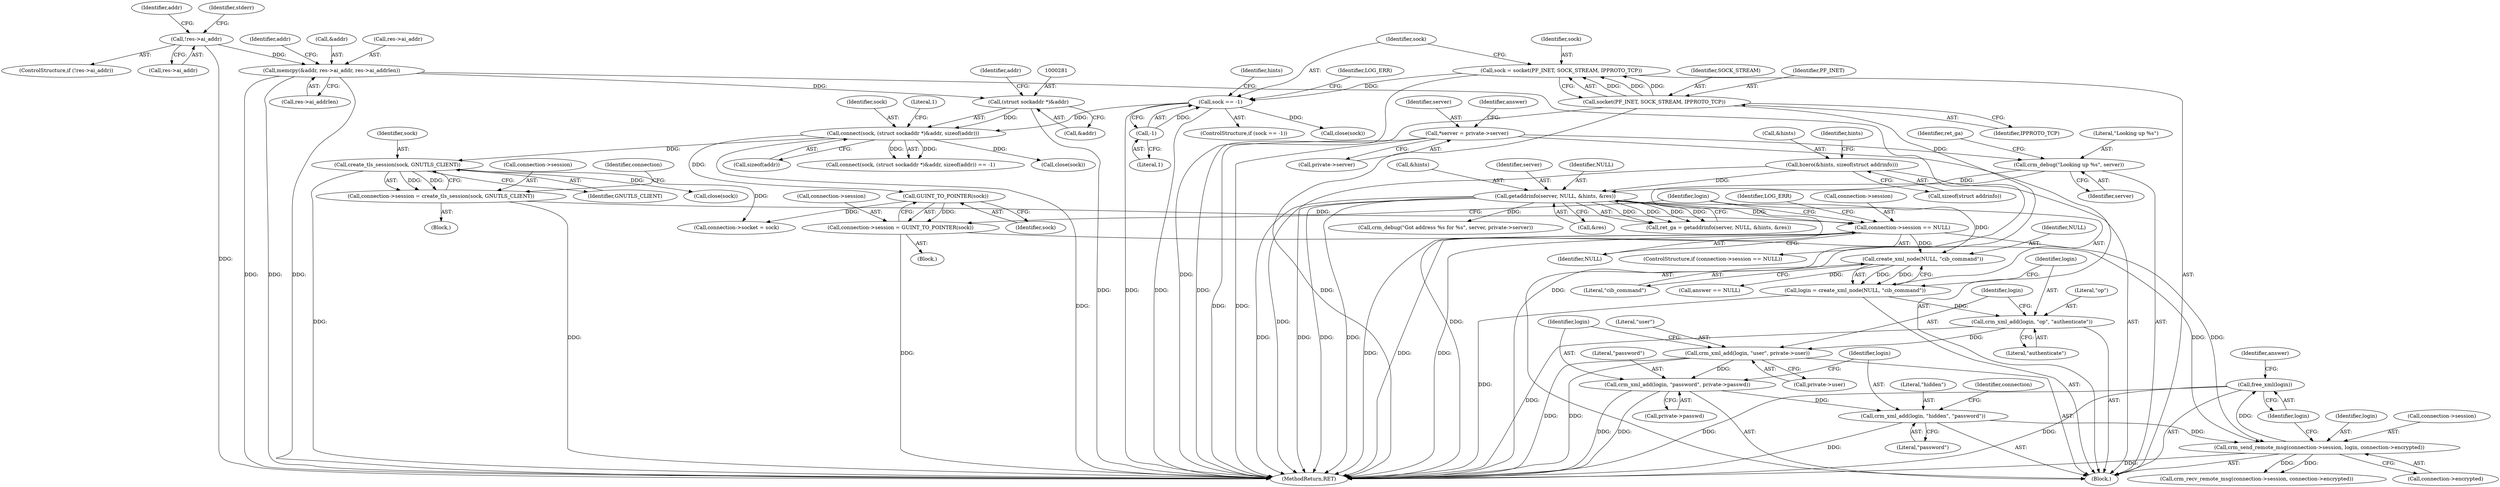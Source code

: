 digraph "1_pacemaker_564f7cc2a51dcd2f28ab12a13394f31be5aa3c93_10@pointer" {
"1000379" [label="(Call,free_xml(login))"];
"1000371" [label="(Call,crm_send_remote_msg(connection->session, login, connection->encrypted))"];
"1000318" [label="(Call,connection->session == NULL)"];
"1000310" [label="(Call,connection->session = create_tls_session(sock, GNUTLS_CLIENT))"];
"1000314" [label="(Call,create_tls_session(sock, GNUTLS_CLIENT))"];
"1000278" [label="(Call,connect(sock, (struct sockaddr *)&addr, sizeof(addr)))"];
"1000158" [label="(Call,sock == -1)"];
"1000151" [label="(Call,sock = socket(PF_INET, SOCK_STREAM, IPPROTO_TCP))"];
"1000153" [label="(Call,socket(PF_INET, SOCK_STREAM, IPPROTO_TCP))"];
"1000160" [label="(Call,-1)"];
"1000280" [label="(Call,(struct sockaddr *)&addr)"];
"1000259" [label="(Call,memcpy(&addr, res->ai_addr, res->ai_addrlen))"];
"1000249" [label="(Call,!res->ai_addr)"];
"1000213" [label="(Call,getaddrinfo(server, NULL, &hints, &res))"];
"1000208" [label="(Call,crm_debug(\"Looking up %s\", server))"];
"1000124" [label="(Call,*server = private->server)"];
"1000169" [label="(Call,bzero(&hints, sizeof(struct addrinfo)))"];
"1000340" [label="(Call,connection->session = GUINT_TO_POINTER(sock))"];
"1000344" [label="(Call,GUINT_TO_POINTER(sock))"];
"1000367" [label="(Call,crm_xml_add(login, \"hidden\", \"password\"))"];
"1000361" [label="(Call,crm_xml_add(login, \"password\", private->passwd))"];
"1000355" [label="(Call,crm_xml_add(login, \"user\", private->user))"];
"1000351" [label="(Call,crm_xml_add(login, \"op\", \"authenticate\"))"];
"1000346" [label="(Call,login = create_xml_node(NULL, \"cib_command\"))"];
"1000348" [label="(Call,create_xml_node(NULL, \"cib_command\"))"];
"1000208" [label="(Call,crm_debug(\"Looking up %s\", server))"];
"1000250" [label="(Call,res->ai_addr)"];
"1000277" [label="(Call,connect(sock, (struct sockaddr *)&addr, sizeof(addr)) == -1)"];
"1000212" [label="(Identifier,ret_ga)"];
"1000282" [label="(Call,&addr)"];
"1000369" [label="(Literal,\"hidden\")"];
"1000210" [label="(Identifier,server)"];
"1000364" [label="(Call,private->passwd)"];
"1000325" [label="(Identifier,LOG_ERR)"];
"1000347" [label="(Identifier,login)"];
"1000278" [label="(Call,connect(sock, (struct sockaddr *)&addr, sizeof(addr)))"];
"1000357" [label="(Literal,\"user\")"];
"1000216" [label="(Call,&hints)"];
"1000164" [label="(Identifier,LOG_ERR)"];
"1000345" [label="(Identifier,sock)"];
"1000161" [label="(Literal,1)"];
"1000362" [label="(Identifier,login)"];
"1000152" [label="(Identifier,sock)"];
"1000260" [label="(Call,&addr)"];
"1000453" [label="(Call,connection->socket = sock)"];
"1000211" [label="(Call,ret_ga = getaddrinfo(server, NULL, &hints, &res))"];
"1000363" [label="(Literal,\"password\")"];
"1000249" [label="(Call,!res->ai_addr)"];
"1000382" [label="(Identifier,answer)"];
"1000371" [label="(Call,crm_send_remote_msg(connection->session, login, connection->encrypted))"];
"1000171" [label="(Identifier,hints)"];
"1000285" [label="(Identifier,addr)"];
"1000159" [label="(Identifier,sock)"];
"1000368" [label="(Identifier,login)"];
"1000170" [label="(Call,&hints)"];
"1000373" [label="(Identifier,connection)"];
"1000158" [label="(Call,sock == -1)"];
"1000311" [label="(Call,connection->session)"];
"1000340" [label="(Call,connection->session = GUINT_TO_POINTER(sock))"];
"1000305" [label="(Block,)"];
"1000151" [label="(Call,sock = socket(PF_INET, SOCK_STREAM, IPPROTO_TCP))"];
"1000214" [label="(Identifier,server)"];
"1000361" [label="(Call,crm_xml_add(login, \"password\", private->passwd))"];
"1000172" [label="(Call,sizeof(struct addrinfo))"];
"1000261" [label="(Identifier,addr)"];
"1000265" [label="(Call,res->ai_addrlen)"];
"1000322" [label="(Identifier,NULL)"];
"1000350" [label="(Literal,\"cib_command\")"];
"1000160" [label="(Call,-1)"];
"1000280" [label="(Call,(struct sockaddr *)&addr)"];
"1000318" [label="(Call,connection->session == NULL)"];
"1000155" [label="(Identifier,SOCK_STREAM)"];
"1000248" [label="(ControlStructure,if (!res->ai_addr))"];
"1000375" [label="(Identifier,login)"];
"1000314" [label="(Call,create_tls_session(sock, GNUTLS_CLIENT))"];
"1000383" [label="(Call,crm_recv_remote_msg(connection->session, connection->encrypted))"];
"1000156" [label="(Identifier,IPPROTO_TCP)"];
"1000134" [label="(Identifier,answer)"];
"1000376" [label="(Call,connection->encrypted)"];
"1000262" [label="(Call,res->ai_addr)"];
"1000380" [label="(Identifier,login)"];
"1000341" [label="(Call,connection->session)"];
"1000125" [label="(Identifier,server)"];
"1000310" [label="(Call,connection->session = create_tls_session(sock, GNUTLS_CLIENT))"];
"1000346" [label="(Call,login = create_xml_node(NULL, \"cib_command\"))"];
"1000320" [label="(Identifier,connection)"];
"1000344" [label="(Call,GUINT_TO_POINTER(sock))"];
"1000352" [label="(Identifier,login)"];
"1000349" [label="(Identifier,NULL)"];
"1000331" [label="(Call,close(sock))"];
"1000124" [label="(Call,*server = private->server)"];
"1000473" [label="(MethodReturn,RET)"];
"1000215" [label="(Identifier,NULL)"];
"1000126" [label="(Call,private->server)"];
"1000154" [label="(Identifier,PF_INET)"];
"1000356" [label="(Identifier,login)"];
"1000279" [label="(Identifier,sock)"];
"1000157" [label="(ControlStructure,if (sock == -1))"];
"1000287" [label="(Literal,1)"];
"1000370" [label="(Literal,\"password\")"];
"1000296" [label="(Call,close(sock))"];
"1000367" [label="(Call,crm_xml_add(login, \"hidden\", \"password\"))"];
"1000379" [label="(Call,free_xml(login))"];
"1000372" [label="(Call,connection->session)"];
"1000242" [label="(Call,crm_debug(\"Got address %s for %s\", server, private->server))"];
"1000317" [label="(ControlStructure,if (connection->session == NULL))"];
"1000259" [label="(Call,memcpy(&addr, res->ai_addr, res->ai_addrlen))"];
"1000339" [label="(Block,)"];
"1000209" [label="(Literal,\"Looking up %s\")"];
"1000394" [label="(Call,answer == NULL)"];
"1000284" [label="(Call,sizeof(addr))"];
"1000110" [label="(Block,)"];
"1000227" [label="(Call,close(sock))"];
"1000169" [label="(Call,bzero(&hints, sizeof(struct addrinfo)))"];
"1000153" [label="(Call,socket(PF_INET, SOCK_STREAM, IPPROTO_TCP))"];
"1000270" [label="(Identifier,addr)"];
"1000255" [label="(Identifier,stderr)"];
"1000351" [label="(Call,crm_xml_add(login, \"op\", \"authenticate\"))"];
"1000213" [label="(Call,getaddrinfo(server, NULL, &hints, &res))"];
"1000218" [label="(Call,&res)"];
"1000348" [label="(Call,create_xml_node(NULL, \"cib_command\"))"];
"1000315" [label="(Identifier,sock)"];
"1000354" [label="(Literal,\"authenticate\")"];
"1000176" [label="(Identifier,hints)"];
"1000355" [label="(Call,crm_xml_add(login, \"user\", private->user))"];
"1000319" [label="(Call,connection->session)"];
"1000316" [label="(Identifier,GNUTLS_CLIENT)"];
"1000353" [label="(Literal,\"op\")"];
"1000358" [label="(Call,private->user)"];
"1000379" -> "1000110"  [label="AST: "];
"1000379" -> "1000380"  [label="CFG: "];
"1000380" -> "1000379"  [label="AST: "];
"1000382" -> "1000379"  [label="CFG: "];
"1000379" -> "1000473"  [label="DDG: "];
"1000379" -> "1000473"  [label="DDG: "];
"1000371" -> "1000379"  [label="DDG: "];
"1000371" -> "1000110"  [label="AST: "];
"1000371" -> "1000376"  [label="CFG: "];
"1000372" -> "1000371"  [label="AST: "];
"1000375" -> "1000371"  [label="AST: "];
"1000376" -> "1000371"  [label="AST: "];
"1000380" -> "1000371"  [label="CFG: "];
"1000371" -> "1000473"  [label="DDG: "];
"1000318" -> "1000371"  [label="DDG: "];
"1000340" -> "1000371"  [label="DDG: "];
"1000367" -> "1000371"  [label="DDG: "];
"1000371" -> "1000383"  [label="DDG: "];
"1000371" -> "1000383"  [label="DDG: "];
"1000318" -> "1000317"  [label="AST: "];
"1000318" -> "1000322"  [label="CFG: "];
"1000319" -> "1000318"  [label="AST: "];
"1000322" -> "1000318"  [label="AST: "];
"1000325" -> "1000318"  [label="CFG: "];
"1000347" -> "1000318"  [label="CFG: "];
"1000318" -> "1000473"  [label="DDG: "];
"1000318" -> "1000473"  [label="DDG: "];
"1000318" -> "1000473"  [label="DDG: "];
"1000310" -> "1000318"  [label="DDG: "];
"1000213" -> "1000318"  [label="DDG: "];
"1000318" -> "1000348"  [label="DDG: "];
"1000310" -> "1000305"  [label="AST: "];
"1000310" -> "1000314"  [label="CFG: "];
"1000311" -> "1000310"  [label="AST: "];
"1000314" -> "1000310"  [label="AST: "];
"1000320" -> "1000310"  [label="CFG: "];
"1000310" -> "1000473"  [label="DDG: "];
"1000314" -> "1000310"  [label="DDG: "];
"1000314" -> "1000310"  [label="DDG: "];
"1000314" -> "1000316"  [label="CFG: "];
"1000315" -> "1000314"  [label="AST: "];
"1000316" -> "1000314"  [label="AST: "];
"1000314" -> "1000473"  [label="DDG: "];
"1000278" -> "1000314"  [label="DDG: "];
"1000314" -> "1000331"  [label="DDG: "];
"1000314" -> "1000453"  [label="DDG: "];
"1000278" -> "1000277"  [label="AST: "];
"1000278" -> "1000284"  [label="CFG: "];
"1000279" -> "1000278"  [label="AST: "];
"1000280" -> "1000278"  [label="AST: "];
"1000284" -> "1000278"  [label="AST: "];
"1000287" -> "1000278"  [label="CFG: "];
"1000278" -> "1000473"  [label="DDG: "];
"1000278" -> "1000277"  [label="DDG: "];
"1000278" -> "1000277"  [label="DDG: "];
"1000158" -> "1000278"  [label="DDG: "];
"1000280" -> "1000278"  [label="DDG: "];
"1000278" -> "1000296"  [label="DDG: "];
"1000278" -> "1000344"  [label="DDG: "];
"1000158" -> "1000157"  [label="AST: "];
"1000158" -> "1000160"  [label="CFG: "];
"1000159" -> "1000158"  [label="AST: "];
"1000160" -> "1000158"  [label="AST: "];
"1000164" -> "1000158"  [label="CFG: "];
"1000171" -> "1000158"  [label="CFG: "];
"1000158" -> "1000473"  [label="DDG: "];
"1000158" -> "1000473"  [label="DDG: "];
"1000151" -> "1000158"  [label="DDG: "];
"1000160" -> "1000158"  [label="DDG: "];
"1000158" -> "1000227"  [label="DDG: "];
"1000151" -> "1000110"  [label="AST: "];
"1000151" -> "1000153"  [label="CFG: "];
"1000152" -> "1000151"  [label="AST: "];
"1000153" -> "1000151"  [label="AST: "];
"1000159" -> "1000151"  [label="CFG: "];
"1000151" -> "1000473"  [label="DDG: "];
"1000153" -> "1000151"  [label="DDG: "];
"1000153" -> "1000151"  [label="DDG: "];
"1000153" -> "1000151"  [label="DDG: "];
"1000153" -> "1000156"  [label="CFG: "];
"1000154" -> "1000153"  [label="AST: "];
"1000155" -> "1000153"  [label="AST: "];
"1000156" -> "1000153"  [label="AST: "];
"1000153" -> "1000473"  [label="DDG: "];
"1000153" -> "1000473"  [label="DDG: "];
"1000153" -> "1000473"  [label="DDG: "];
"1000160" -> "1000161"  [label="CFG: "];
"1000161" -> "1000160"  [label="AST: "];
"1000280" -> "1000282"  [label="CFG: "];
"1000281" -> "1000280"  [label="AST: "];
"1000282" -> "1000280"  [label="AST: "];
"1000285" -> "1000280"  [label="CFG: "];
"1000280" -> "1000473"  [label="DDG: "];
"1000259" -> "1000280"  [label="DDG: "];
"1000259" -> "1000110"  [label="AST: "];
"1000259" -> "1000265"  [label="CFG: "];
"1000260" -> "1000259"  [label="AST: "];
"1000262" -> "1000259"  [label="AST: "];
"1000265" -> "1000259"  [label="AST: "];
"1000270" -> "1000259"  [label="CFG: "];
"1000259" -> "1000473"  [label="DDG: "];
"1000259" -> "1000473"  [label="DDG: "];
"1000259" -> "1000473"  [label="DDG: "];
"1000249" -> "1000259"  [label="DDG: "];
"1000249" -> "1000248"  [label="AST: "];
"1000249" -> "1000250"  [label="CFG: "];
"1000250" -> "1000249"  [label="AST: "];
"1000255" -> "1000249"  [label="CFG: "];
"1000261" -> "1000249"  [label="CFG: "];
"1000249" -> "1000473"  [label="DDG: "];
"1000213" -> "1000211"  [label="AST: "];
"1000213" -> "1000218"  [label="CFG: "];
"1000214" -> "1000213"  [label="AST: "];
"1000215" -> "1000213"  [label="AST: "];
"1000216" -> "1000213"  [label="AST: "];
"1000218" -> "1000213"  [label="AST: "];
"1000211" -> "1000213"  [label="CFG: "];
"1000213" -> "1000473"  [label="DDG: "];
"1000213" -> "1000473"  [label="DDG: "];
"1000213" -> "1000473"  [label="DDG: "];
"1000213" -> "1000473"  [label="DDG: "];
"1000213" -> "1000211"  [label="DDG: "];
"1000213" -> "1000211"  [label="DDG: "];
"1000213" -> "1000211"  [label="DDG: "];
"1000213" -> "1000211"  [label="DDG: "];
"1000208" -> "1000213"  [label="DDG: "];
"1000169" -> "1000213"  [label="DDG: "];
"1000213" -> "1000242"  [label="DDG: "];
"1000213" -> "1000348"  [label="DDG: "];
"1000208" -> "1000110"  [label="AST: "];
"1000208" -> "1000210"  [label="CFG: "];
"1000209" -> "1000208"  [label="AST: "];
"1000210" -> "1000208"  [label="AST: "];
"1000212" -> "1000208"  [label="CFG: "];
"1000208" -> "1000473"  [label="DDG: "];
"1000124" -> "1000208"  [label="DDG: "];
"1000124" -> "1000110"  [label="AST: "];
"1000124" -> "1000126"  [label="CFG: "];
"1000125" -> "1000124"  [label="AST: "];
"1000126" -> "1000124"  [label="AST: "];
"1000134" -> "1000124"  [label="CFG: "];
"1000124" -> "1000473"  [label="DDG: "];
"1000124" -> "1000473"  [label="DDG: "];
"1000169" -> "1000110"  [label="AST: "];
"1000169" -> "1000172"  [label="CFG: "];
"1000170" -> "1000169"  [label="AST: "];
"1000172" -> "1000169"  [label="AST: "];
"1000176" -> "1000169"  [label="CFG: "];
"1000169" -> "1000473"  [label="DDG: "];
"1000340" -> "1000339"  [label="AST: "];
"1000340" -> "1000344"  [label="CFG: "];
"1000341" -> "1000340"  [label="AST: "];
"1000344" -> "1000340"  [label="AST: "];
"1000347" -> "1000340"  [label="CFG: "];
"1000340" -> "1000473"  [label="DDG: "];
"1000344" -> "1000340"  [label="DDG: "];
"1000344" -> "1000345"  [label="CFG: "];
"1000345" -> "1000344"  [label="AST: "];
"1000344" -> "1000453"  [label="DDG: "];
"1000367" -> "1000110"  [label="AST: "];
"1000367" -> "1000370"  [label="CFG: "];
"1000368" -> "1000367"  [label="AST: "];
"1000369" -> "1000367"  [label="AST: "];
"1000370" -> "1000367"  [label="AST: "];
"1000373" -> "1000367"  [label="CFG: "];
"1000367" -> "1000473"  [label="DDG: "];
"1000361" -> "1000367"  [label="DDG: "];
"1000361" -> "1000110"  [label="AST: "];
"1000361" -> "1000364"  [label="CFG: "];
"1000362" -> "1000361"  [label="AST: "];
"1000363" -> "1000361"  [label="AST: "];
"1000364" -> "1000361"  [label="AST: "];
"1000368" -> "1000361"  [label="CFG: "];
"1000361" -> "1000473"  [label="DDG: "];
"1000361" -> "1000473"  [label="DDG: "];
"1000355" -> "1000361"  [label="DDG: "];
"1000355" -> "1000110"  [label="AST: "];
"1000355" -> "1000358"  [label="CFG: "];
"1000356" -> "1000355"  [label="AST: "];
"1000357" -> "1000355"  [label="AST: "];
"1000358" -> "1000355"  [label="AST: "];
"1000362" -> "1000355"  [label="CFG: "];
"1000355" -> "1000473"  [label="DDG: "];
"1000355" -> "1000473"  [label="DDG: "];
"1000351" -> "1000355"  [label="DDG: "];
"1000351" -> "1000110"  [label="AST: "];
"1000351" -> "1000354"  [label="CFG: "];
"1000352" -> "1000351"  [label="AST: "];
"1000353" -> "1000351"  [label="AST: "];
"1000354" -> "1000351"  [label="AST: "];
"1000356" -> "1000351"  [label="CFG: "];
"1000351" -> "1000473"  [label="DDG: "];
"1000346" -> "1000351"  [label="DDG: "];
"1000346" -> "1000110"  [label="AST: "];
"1000346" -> "1000348"  [label="CFG: "];
"1000347" -> "1000346"  [label="AST: "];
"1000348" -> "1000346"  [label="AST: "];
"1000352" -> "1000346"  [label="CFG: "];
"1000346" -> "1000473"  [label="DDG: "];
"1000348" -> "1000346"  [label="DDG: "];
"1000348" -> "1000346"  [label="DDG: "];
"1000348" -> "1000350"  [label="CFG: "];
"1000349" -> "1000348"  [label="AST: "];
"1000350" -> "1000348"  [label="AST: "];
"1000348" -> "1000394"  [label="DDG: "];
}
